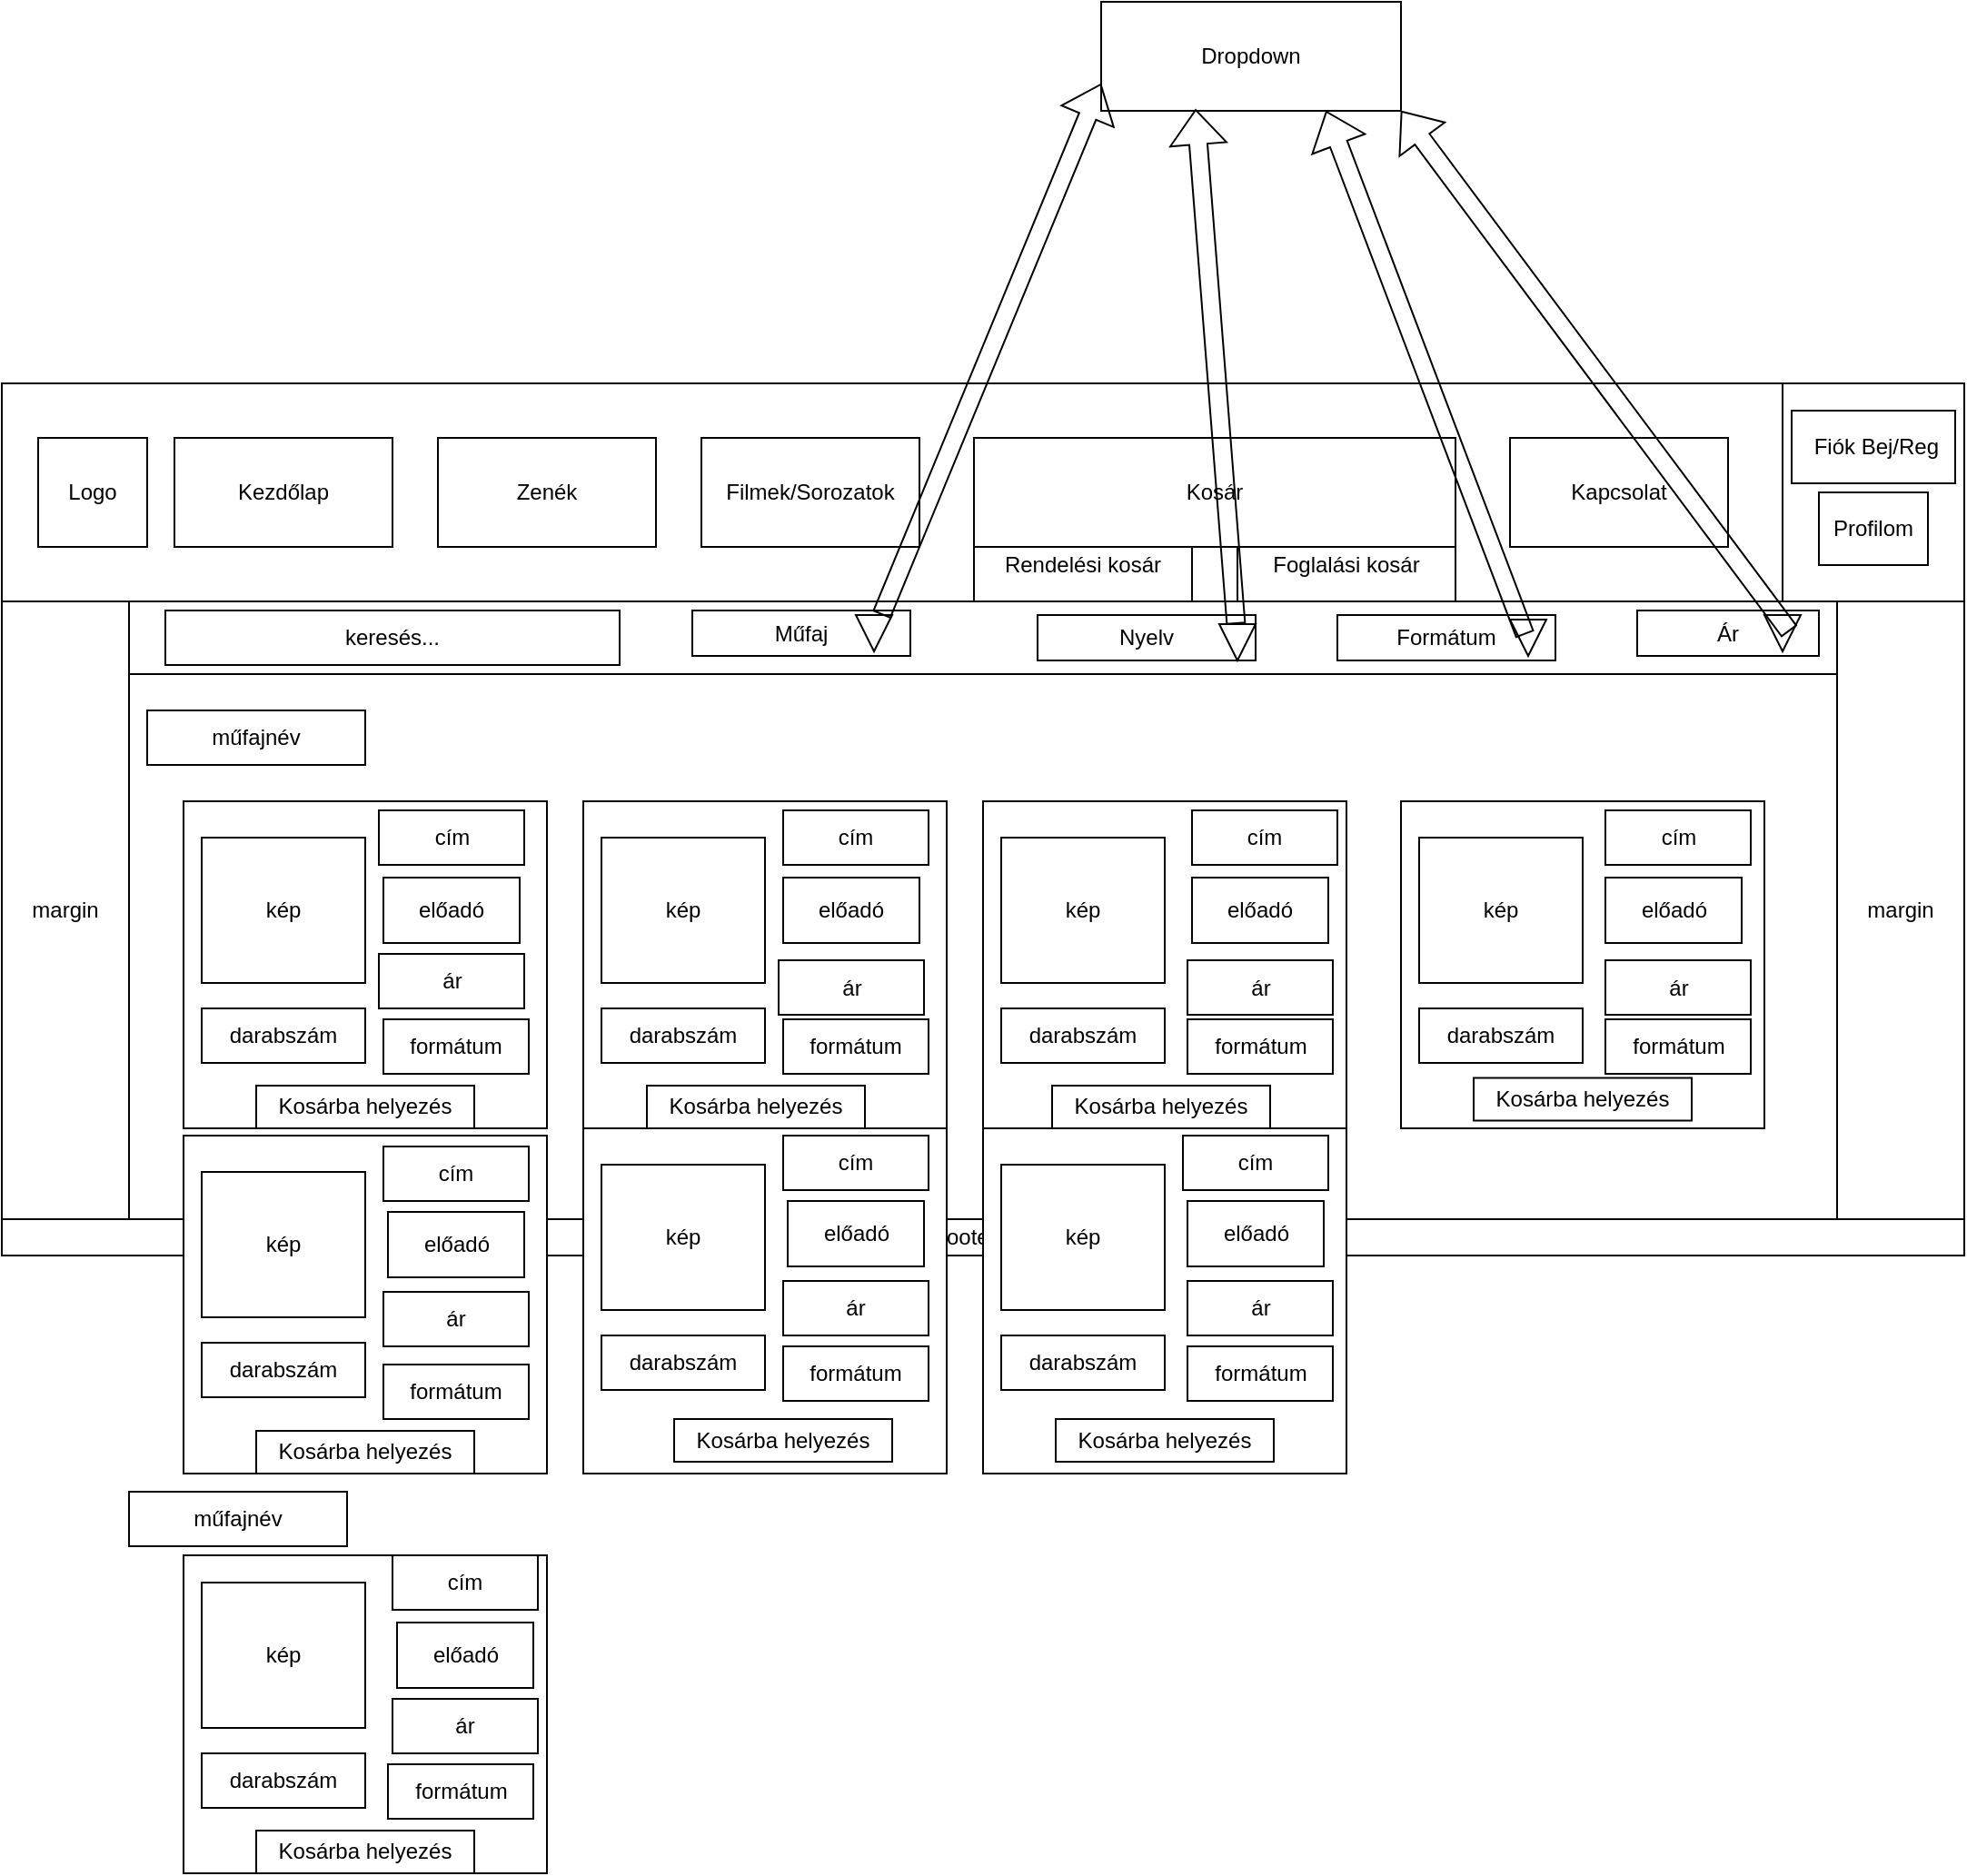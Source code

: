 <mxfile version="26.2.9">
  <diagram name="1 oldal" id="YZfehszIa1fUYbXZiV1h">
    <mxGraphModel dx="1553" dy="1252" grid="1" gridSize="10" guides="1" tooltips="1" connect="1" arrows="1" fold="1" page="1" pageScale="1" pageWidth="827" pageHeight="1169" math="0" shadow="0">
      <root>
        <mxCell id="0" />
        <mxCell id="1" parent="0" />
        <mxCell id="GijJ9ujRoAqk-Taby9C6-1" value="Dropdown" style="rounded=0;whiteSpace=wrap;html=1;" vertex="1" parent="1">
          <mxGeometry x="1655" y="270" width="165" height="60" as="geometry" />
        </mxCell>
        <mxCell id="GijJ9ujRoAqk-Taby9C6-2" value="" style="rounded=0;whiteSpace=wrap;html=1;" vertex="1" parent="1">
          <mxGeometry x="1050" y="480" width="1080" height="480" as="geometry" />
        </mxCell>
        <mxCell id="GijJ9ujRoAqk-Taby9C6-3" value="" style="rounded=0;whiteSpace=wrap;html=1;" vertex="1" parent="1">
          <mxGeometry x="1050" y="480" width="1080" height="120" as="geometry" />
        </mxCell>
        <mxCell id="GijJ9ujRoAqk-Taby9C6-4" style="edgeStyle=orthogonalEdgeStyle;rounded=0;orthogonalLoop=1;jettySize=auto;html=1;exitX=0.5;exitY=0;exitDx=0;exitDy=0;" edge="1" parent="1" source="GijJ9ujRoAqk-Taby9C6-5">
          <mxGeometry relative="1" as="geometry">
            <mxPoint x="1590" y="940.0" as="targetPoint" />
          </mxGeometry>
        </mxCell>
        <mxCell id="GijJ9ujRoAqk-Taby9C6-5" value="" style="rounded=0;whiteSpace=wrap;html=1;" vertex="1" parent="1">
          <mxGeometry x="1050" y="940.0" width="1080" height="20" as="geometry" />
        </mxCell>
        <mxCell id="GijJ9ujRoAqk-Taby9C6-6" value="" style="rounded=0;whiteSpace=wrap;html=1;" vertex="1" parent="1">
          <mxGeometry x="2030" y="480" width="100" height="120" as="geometry" />
        </mxCell>
        <mxCell id="GijJ9ujRoAqk-Taby9C6-7" value="" style="rounded=0;whiteSpace=wrap;html=1;" vertex="1" parent="1">
          <mxGeometry x="1190" y="510" width="120" height="60" as="geometry" />
        </mxCell>
        <mxCell id="GijJ9ujRoAqk-Taby9C6-8" value="" style="rounded=0;whiteSpace=wrap;html=1;" vertex="1" parent="1">
          <mxGeometry x="1860" y="510" width="120" height="60" as="geometry" />
        </mxCell>
        <mxCell id="GijJ9ujRoAqk-Taby9C6-9" value="" style="rounded=0;whiteSpace=wrap;html=1;" vertex="1" parent="1">
          <mxGeometry x="1370" y="510" width="120" height="60" as="geometry" />
        </mxCell>
        <mxCell id="GijJ9ujRoAqk-Taby9C6-10" value="" style="rounded=0;whiteSpace=wrap;html=1;" vertex="1" parent="1">
          <mxGeometry x="1700" y="510" width="120" height="60" as="geometry" />
        </mxCell>
        <mxCell id="GijJ9ujRoAqk-Taby9C6-11" value="" style="rounded=0;whiteSpace=wrap;html=1;" vertex="1" parent="1">
          <mxGeometry x="1540" y="510" width="120" height="60" as="geometry" />
        </mxCell>
        <mxCell id="GijJ9ujRoAqk-Taby9C6-12" value="" style="rounded=0;whiteSpace=wrap;html=1;" vertex="1" parent="1">
          <mxGeometry x="2050" y="510" width="60" height="60" as="geometry" />
        </mxCell>
        <mxCell id="GijJ9ujRoAqk-Taby9C6-13" value="" style="rounded=0;whiteSpace=wrap;html=1;" vertex="1" parent="1">
          <mxGeometry x="1120" y="600" width="940" height="340" as="geometry" />
        </mxCell>
        <mxCell id="GijJ9ujRoAqk-Taby9C6-14" value="Kezdőlap" style="text;html=1;align=center;verticalAlign=middle;whiteSpace=wrap;rounded=0;" vertex="1" parent="1">
          <mxGeometry x="1190" y="510" width="120" height="60" as="geometry" />
        </mxCell>
        <mxCell id="GijJ9ujRoAqk-Taby9C6-15" value="" style="rounded=0;whiteSpace=wrap;html=1;" vertex="1" parent="1">
          <mxGeometry x="1070" y="510" width="60" height="60" as="geometry" />
        </mxCell>
        <mxCell id="GijJ9ujRoAqk-Taby9C6-16" value="&lt;div&gt;Logo&lt;/div&gt;" style="text;html=1;align=center;verticalAlign=middle;whiteSpace=wrap;rounded=0;" vertex="1" parent="1">
          <mxGeometry x="1070" y="510" width="60" height="60" as="geometry" />
        </mxCell>
        <mxCell id="GijJ9ujRoAqk-Taby9C6-17" value="Étel &amp;amp; Ital" style="text;html=1;align=center;verticalAlign=middle;whiteSpace=wrap;rounded=0;" vertex="1" parent="1">
          <mxGeometry x="1370" y="510" width="120" height="60" as="geometry" />
        </mxCell>
        <mxCell id="GijJ9ujRoAqk-Taby9C6-18" value="Társasok" style="text;html=1;align=center;verticalAlign=middle;whiteSpace=wrap;rounded=0;" vertex="1" parent="1">
          <mxGeometry x="1540" y="510" width="120" height="60" as="geometry" />
        </mxCell>
        <mxCell id="GijJ9ujRoAqk-Taby9C6-19" value="Foglalás" style="text;html=1;align=center;verticalAlign=middle;whiteSpace=wrap;rounded=0;" vertex="1" parent="1">
          <mxGeometry x="1700" y="510" width="120" height="60" as="geometry" />
        </mxCell>
        <mxCell id="GijJ9ujRoAqk-Taby9C6-20" value="Kapcsolat" style="text;html=1;align=center;verticalAlign=middle;whiteSpace=wrap;rounded=0;" vertex="1" parent="1">
          <mxGeometry x="1860" y="510" width="120" height="60" as="geometry" />
        </mxCell>
        <mxCell id="GijJ9ujRoAqk-Taby9C6-21" value="Profilom" style="text;html=1;align=center;verticalAlign=middle;whiteSpace=wrap;rounded=0;" vertex="1" parent="1">
          <mxGeometry x="2050" y="510" width="60" height="60" as="geometry" />
        </mxCell>
        <mxCell id="GijJ9ujRoAqk-Taby9C6-22" value="Footer (C)" style="text;html=1;align=center;verticalAlign=middle;whiteSpace=wrap;rounded=0;" vertex="1" parent="1">
          <mxGeometry x="1050" y="940.0" width="1080" height="20" as="geometry" />
        </mxCell>
        <mxCell id="GijJ9ujRoAqk-Taby9C6-23" value="margin" style="text;html=1;align=center;verticalAlign=middle;whiteSpace=wrap;rounded=0;" vertex="1" parent="1">
          <mxGeometry x="1050" y="600" width="70" height="340" as="geometry" />
        </mxCell>
        <mxCell id="GijJ9ujRoAqk-Taby9C6-24" value="margin" style="text;html=1;align=center;verticalAlign=middle;whiteSpace=wrap;rounded=0;" vertex="1" parent="1">
          <mxGeometry x="2060" y="600" width="70" height="340" as="geometry" />
        </mxCell>
        <mxCell id="GijJ9ujRoAqk-Taby9C6-25" value="" style="rounded=0;whiteSpace=wrap;html=1;" vertex="1" parent="1">
          <mxGeometry x="1320" y="600" width="530" height="340" as="geometry" />
        </mxCell>
        <mxCell id="GijJ9ujRoAqk-Taby9C6-26" value="Módosítások mentése" style="rounded=0;whiteSpace=wrap;html=1;" vertex="1" parent="1">
          <mxGeometry x="1525" y="854.0" width="120" height="40" as="geometry" />
        </mxCell>
        <mxCell id="GijJ9ujRoAqk-Taby9C6-27" value="Nyelv" style="rounded=0;whiteSpace=wrap;html=1;" vertex="1" parent="1">
          <mxGeometry x="1420" y="710.0" width="120" height="40" as="geometry" />
        </mxCell>
        <mxCell id="GijJ9ujRoAqk-Taby9C6-28" value="Beállítások" style="rounded=0;whiteSpace=wrap;html=1;" vertex="1" parent="1">
          <mxGeometry x="1390" y="630" width="400" height="40" as="geometry" />
        </mxCell>
        <mxCell id="GijJ9ujRoAqk-Taby9C6-29" value="X" style="rounded=0;whiteSpace=wrap;html=1;" vertex="1" parent="1">
          <mxGeometry x="1810" y="610" width="30" height="30" as="geometry" />
        </mxCell>
        <mxCell id="GijJ9ujRoAqk-Taby9C6-30" value="Sötét Mód" style="rounded=0;whiteSpace=wrap;html=1;" vertex="1" parent="1">
          <mxGeometry x="1630" y="710.0" width="120" height="40" as="geometry" />
        </mxCell>
        <mxCell id="GijJ9ujRoAqk-Taby9C6-31" style="edgeStyle=orthogonalEdgeStyle;rounded=0;orthogonalLoop=1;jettySize=auto;html=1;exitX=0.5;exitY=1;exitDx=0;exitDy=0;" edge="1" parent="1" source="GijJ9ujRoAqk-Taby9C6-27" target="GijJ9ujRoAqk-Taby9C6-27">
          <mxGeometry relative="1" as="geometry" />
        </mxCell>
        <mxCell id="GijJ9ujRoAqk-Taby9C6-32" value="" style="rounded=0;whiteSpace=wrap;html=1;" vertex="1" parent="1">
          <mxGeometry x="1050" y="480" width="1080" height="480" as="geometry" />
        </mxCell>
        <mxCell id="GijJ9ujRoAqk-Taby9C6-33" value="" style="rounded=0;whiteSpace=wrap;html=1;" vertex="1" parent="1">
          <mxGeometry x="1050" y="480" width="1080" height="120" as="geometry" />
        </mxCell>
        <mxCell id="GijJ9ujRoAqk-Taby9C6-34" style="edgeStyle=orthogonalEdgeStyle;rounded=0;orthogonalLoop=1;jettySize=auto;html=1;exitX=0.5;exitY=0;exitDx=0;exitDy=0;" edge="1" parent="1" source="GijJ9ujRoAqk-Taby9C6-35">
          <mxGeometry relative="1" as="geometry">
            <mxPoint x="1590" y="940.0" as="targetPoint" />
          </mxGeometry>
        </mxCell>
        <mxCell id="GijJ9ujRoAqk-Taby9C6-35" value="" style="rounded=0;whiteSpace=wrap;html=1;" vertex="1" parent="1">
          <mxGeometry x="1050" y="940.0" width="1080" height="20" as="geometry" />
        </mxCell>
        <mxCell id="GijJ9ujRoAqk-Taby9C6-36" value="" style="rounded=0;whiteSpace=wrap;html=1;" vertex="1" parent="1">
          <mxGeometry x="2030" y="480" width="100" height="120" as="geometry" />
        </mxCell>
        <mxCell id="GijJ9ujRoAqk-Taby9C6-37" value="" style="rounded=0;whiteSpace=wrap;html=1;" vertex="1" parent="1">
          <mxGeometry x="1120" y="600" width="940" height="340" as="geometry" />
        </mxCell>
        <mxCell id="GijJ9ujRoAqk-Taby9C6-38" value="" style="rounded=0;whiteSpace=wrap;html=1;" vertex="1" parent="1">
          <mxGeometry x="1070" y="510" width="60" height="60" as="geometry" />
        </mxCell>
        <mxCell id="GijJ9ujRoAqk-Taby9C6-39" value="&lt;div&gt;Logo&lt;/div&gt;" style="text;html=1;align=center;verticalAlign=middle;whiteSpace=wrap;rounded=0;" vertex="1" parent="1">
          <mxGeometry x="1070" y="510" width="60" height="60" as="geometry" />
        </mxCell>
        <mxCell id="GijJ9ujRoAqk-Taby9C6-40" value="Footer (C)" style="text;html=1;align=center;verticalAlign=middle;whiteSpace=wrap;rounded=0;" vertex="1" parent="1">
          <mxGeometry x="1050" y="940.0" width="1080" height="20" as="geometry" />
        </mxCell>
        <mxCell id="GijJ9ujRoAqk-Taby9C6-41" value="margin" style="text;html=1;align=center;verticalAlign=middle;whiteSpace=wrap;rounded=0;" vertex="1" parent="1">
          <mxGeometry x="1050" y="600" width="70" height="340" as="geometry" />
        </mxCell>
        <mxCell id="GijJ9ujRoAqk-Taby9C6-42" value="margin" style="text;html=1;align=center;verticalAlign=middle;whiteSpace=wrap;rounded=0;" vertex="1" parent="1">
          <mxGeometry x="2060" y="600" width="70" height="340" as="geometry" />
        </mxCell>
        <mxCell id="GijJ9ujRoAqk-Taby9C6-43" value="" style="rounded=0;whiteSpace=wrap;html=1;" vertex="1" parent="1">
          <mxGeometry x="1120" y="600" width="940" height="40" as="geometry" />
        </mxCell>
        <mxCell id="GijJ9ujRoAqk-Taby9C6-44" value="keresés..." style="rounded=0;whiteSpace=wrap;html=1;" vertex="1" parent="1">
          <mxGeometry x="1140" y="605" width="250" height="30" as="geometry" />
        </mxCell>
        <mxCell id="GijJ9ujRoAqk-Taby9C6-45" value="műfajnév" style="rounded=0;whiteSpace=wrap;html=1;" vertex="1" parent="1">
          <mxGeometry x="1130" y="660.0" width="120" height="30" as="geometry" />
        </mxCell>
        <mxCell id="GijJ9ujRoAqk-Taby9C6-46" value="" style="rounded=0;whiteSpace=wrap;html=1;" vertex="1" parent="1">
          <mxGeometry x="1150" y="710" width="200" height="180" as="geometry" />
        </mxCell>
        <mxCell id="GijJ9ujRoAqk-Taby9C6-47" value="kép" style="rounded=0;whiteSpace=wrap;html=1;" vertex="1" parent="1">
          <mxGeometry x="1160" y="730.0" width="90" height="80" as="geometry" />
        </mxCell>
        <mxCell id="GijJ9ujRoAqk-Taby9C6-48" value="cím" style="rounded=0;whiteSpace=wrap;html=1;" vertex="1" parent="1">
          <mxGeometry x="1257.5" y="715.0" width="80" height="30" as="geometry" />
        </mxCell>
        <mxCell id="GijJ9ujRoAqk-Taby9C6-49" value="ár" style="rounded=0;whiteSpace=wrap;html=1;" vertex="1" parent="1">
          <mxGeometry x="1257.5" y="794.0" width="80" height="30" as="geometry" />
        </mxCell>
        <mxCell id="GijJ9ujRoAqk-Taby9C6-50" value="" style="rounded=0;whiteSpace=wrap;html=1;" vertex="1" parent="1">
          <mxGeometry x="1370" y="710" width="200" height="180" as="geometry" />
        </mxCell>
        <mxCell id="GijJ9ujRoAqk-Taby9C6-51" value="kép" style="rounded=0;whiteSpace=wrap;html=1;" vertex="1" parent="1">
          <mxGeometry x="1380" y="730.0" width="90" height="80" as="geometry" />
        </mxCell>
        <mxCell id="GijJ9ujRoAqk-Taby9C6-52" value="ár" style="rounded=0;whiteSpace=wrap;html=1;" vertex="1" parent="1">
          <mxGeometry x="1477.5" y="797.5" width="80" height="30" as="geometry" />
        </mxCell>
        <mxCell id="GijJ9ujRoAqk-Taby9C6-53" value="" style="rounded=0;whiteSpace=wrap;html=1;" vertex="1" parent="1">
          <mxGeometry x="1590" y="710" width="200" height="180" as="geometry" />
        </mxCell>
        <mxCell id="GijJ9ujRoAqk-Taby9C6-54" value="kép" style="rounded=0;whiteSpace=wrap;html=1;" vertex="1" parent="1">
          <mxGeometry x="1600" y="730.0" width="90" height="80" as="geometry" />
        </mxCell>
        <mxCell id="GijJ9ujRoAqk-Taby9C6-55" value="ár" style="rounded=0;whiteSpace=wrap;html=1;" vertex="1" parent="1">
          <mxGeometry x="1702.5" y="797.5" width="80" height="30" as="geometry" />
        </mxCell>
        <mxCell id="GijJ9ujRoAqk-Taby9C6-56" value="" style="rounded=0;whiteSpace=wrap;html=1;" vertex="1" parent="1">
          <mxGeometry x="1820" y="710" width="200" height="180" as="geometry" />
        </mxCell>
        <mxCell id="GijJ9ujRoAqk-Taby9C6-57" value="kép" style="rounded=0;whiteSpace=wrap;html=1;" vertex="1" parent="1">
          <mxGeometry x="1830" y="730.0" width="90" height="80" as="geometry" />
        </mxCell>
        <mxCell id="GijJ9ujRoAqk-Taby9C6-58" value="ár" style="rounded=0;whiteSpace=wrap;html=1;" vertex="1" parent="1">
          <mxGeometry x="1932.5" y="797.5" width="80" height="30" as="geometry" />
        </mxCell>
        <mxCell id="GijJ9ujRoAqk-Taby9C6-59" value="" style="rounded=0;whiteSpace=wrap;html=1;" vertex="1" parent="1">
          <mxGeometry x="1150" y="894" width="200" height="186" as="geometry" />
        </mxCell>
        <mxCell id="GijJ9ujRoAqk-Taby9C6-60" value="kép" style="rounded=0;whiteSpace=wrap;html=1;" vertex="1" parent="1">
          <mxGeometry x="1160" y="914.0" width="90" height="80" as="geometry" />
        </mxCell>
        <mxCell id="GijJ9ujRoAqk-Taby9C6-61" value="ár" style="rounded=0;whiteSpace=wrap;html=1;" vertex="1" parent="1">
          <mxGeometry x="1260" y="980.0" width="80" height="30" as="geometry" />
        </mxCell>
        <mxCell id="GijJ9ujRoAqk-Taby9C6-62" value="" style="rounded=0;whiteSpace=wrap;html=1;" vertex="1" parent="1">
          <mxGeometry x="1590" y="890" width="200" height="190" as="geometry" />
        </mxCell>
        <mxCell id="GijJ9ujRoAqk-Taby9C6-63" value="kép" style="rounded=0;whiteSpace=wrap;html=1;" vertex="1" parent="1">
          <mxGeometry x="1600" y="910.0" width="90" height="80" as="geometry" />
        </mxCell>
        <mxCell id="GijJ9ujRoAqk-Taby9C6-64" value="ár" style="rounded=0;whiteSpace=wrap;html=1;" vertex="1" parent="1">
          <mxGeometry x="1702.5" y="974.0" width="80" height="30" as="geometry" />
        </mxCell>
        <mxCell id="GijJ9ujRoAqk-Taby9C6-65" value="" style="rounded=0;whiteSpace=wrap;html=1;" vertex="1" parent="1">
          <mxGeometry x="1370" y="890" width="200" height="190" as="geometry" />
        </mxCell>
        <mxCell id="GijJ9ujRoAqk-Taby9C6-66" value="kép" style="rounded=0;whiteSpace=wrap;html=1;" vertex="1" parent="1">
          <mxGeometry x="1380" y="910.0" width="90" height="80" as="geometry" />
        </mxCell>
        <mxCell id="GijJ9ujRoAqk-Taby9C6-67" value="ár" style="rounded=0;whiteSpace=wrap;html=1;" vertex="1" parent="1">
          <mxGeometry x="1480" y="974.0" width="80" height="30" as="geometry" />
        </mxCell>
        <mxCell id="GijJ9ujRoAqk-Taby9C6-68" value="műfajnév" style="rounded=0;whiteSpace=wrap;html=1;" vertex="1" parent="1">
          <mxGeometry x="1120" y="1090.0" width="120" height="30" as="geometry" />
        </mxCell>
        <mxCell id="GijJ9ujRoAqk-Taby9C6-69" value="" style="rounded=0;whiteSpace=wrap;html=1;" vertex="1" parent="1">
          <mxGeometry x="1150" y="1125" width="200" height="175" as="geometry" />
        </mxCell>
        <mxCell id="GijJ9ujRoAqk-Taby9C6-70" value="kép" style="rounded=0;whiteSpace=wrap;html=1;" vertex="1" parent="1">
          <mxGeometry x="1160" y="1140.0" width="90" height="80" as="geometry" />
        </mxCell>
        <mxCell id="GijJ9ujRoAqk-Taby9C6-71" value="ár" style="rounded=0;whiteSpace=wrap;html=1;" vertex="1" parent="1">
          <mxGeometry x="1265" y="1204" width="80" height="30" as="geometry" />
        </mxCell>
        <mxCell id="GijJ9ujRoAqk-Taby9C6-72" value="&amp;nbsp;Fiók Bej/Reg" style="rounded=0;whiteSpace=wrap;html=1;" vertex="1" parent="1">
          <mxGeometry x="2035" y="495" width="90" height="40" as="geometry" />
        </mxCell>
        <mxCell id="GijJ9ujRoAqk-Taby9C6-73" value="Profilom" style="rounded=0;whiteSpace=wrap;html=1;" vertex="1" parent="1">
          <mxGeometry x="2050" y="540" width="60" height="40" as="geometry" />
        </mxCell>
        <mxCell id="GijJ9ujRoAqk-Taby9C6-74" value="Kezdőlap" style="rounded=0;whiteSpace=wrap;html=1;" vertex="1" parent="1">
          <mxGeometry x="1145" y="510" width="120" height="60" as="geometry" />
        </mxCell>
        <mxCell id="GijJ9ujRoAqk-Taby9C6-75" value="Zenék" style="rounded=0;whiteSpace=wrap;html=1;" vertex="1" parent="1">
          <mxGeometry x="1290" y="510" width="120" height="60" as="geometry" />
        </mxCell>
        <mxCell id="GijJ9ujRoAqk-Taby9C6-76" value="Filmek/Sorozatok" style="rounded=0;whiteSpace=wrap;html=1;" vertex="1" parent="1">
          <mxGeometry x="1435" y="510" width="120" height="60" as="geometry" />
        </mxCell>
        <mxCell id="GijJ9ujRoAqk-Taby9C6-77" value="Rendelési kosár" style="rounded=0;whiteSpace=wrap;html=1;" vertex="1" parent="1">
          <mxGeometry x="1585" y="560" width="120" height="40" as="geometry" />
        </mxCell>
        <mxCell id="GijJ9ujRoAqk-Taby9C6-78" value="Foglalási kosár" style="rounded=0;whiteSpace=wrap;html=1;" vertex="1" parent="1">
          <mxGeometry x="1730" y="560" width="120" height="40" as="geometry" />
        </mxCell>
        <mxCell id="GijJ9ujRoAqk-Taby9C6-79" value="Kapcsolat" style="rounded=0;whiteSpace=wrap;html=1;" vertex="1" parent="1">
          <mxGeometry x="1880" y="510" width="120" height="60" as="geometry" />
        </mxCell>
        <mxCell id="GijJ9ujRoAqk-Taby9C6-80" value="cím" style="rounded=0;whiteSpace=wrap;html=1;" vertex="1" parent="1">
          <mxGeometry x="1480" y="715.0" width="80" height="30" as="geometry" />
        </mxCell>
        <mxCell id="GijJ9ujRoAqk-Taby9C6-81" value="cím" style="rounded=0;whiteSpace=wrap;html=1;" vertex="1" parent="1">
          <mxGeometry x="1705" y="715.0" width="80" height="30" as="geometry" />
        </mxCell>
        <mxCell id="GijJ9ujRoAqk-Taby9C6-82" value="cím" style="rounded=0;whiteSpace=wrap;html=1;" vertex="1" parent="1">
          <mxGeometry x="1932.5" y="715.0" width="80" height="30" as="geometry" />
        </mxCell>
        <mxCell id="GijJ9ujRoAqk-Taby9C6-83" value="cím" style="rounded=0;whiteSpace=wrap;html=1;" vertex="1" parent="1">
          <mxGeometry x="1260" y="900.0" width="80" height="30" as="geometry" />
        </mxCell>
        <mxCell id="GijJ9ujRoAqk-Taby9C6-84" value="cím" style="rounded=0;whiteSpace=wrap;html=1;" vertex="1" parent="1">
          <mxGeometry x="1480" y="894.0" width="80" height="30" as="geometry" />
        </mxCell>
        <mxCell id="GijJ9ujRoAqk-Taby9C6-85" value="cím" style="rounded=0;whiteSpace=wrap;html=1;" vertex="1" parent="1">
          <mxGeometry x="1700" y="894.0" width="80" height="30" as="geometry" />
        </mxCell>
        <mxCell id="GijJ9ujRoAqk-Taby9C6-86" value="cím" style="rounded=0;whiteSpace=wrap;html=1;" vertex="1" parent="1">
          <mxGeometry x="1265" y="1125.0" width="80" height="30" as="geometry" />
        </mxCell>
        <mxCell id="GijJ9ujRoAqk-Taby9C6-87" value="előadó" style="rounded=0;whiteSpace=wrap;html=1;" vertex="1" parent="1">
          <mxGeometry x="1480" y="752.0" width="75" height="36" as="geometry" />
        </mxCell>
        <mxCell id="GijJ9ujRoAqk-Taby9C6-88" value="előadó" style="rounded=0;whiteSpace=wrap;html=1;" vertex="1" parent="1">
          <mxGeometry x="1260" y="752.0" width="75" height="36" as="geometry" />
        </mxCell>
        <mxCell id="GijJ9ujRoAqk-Taby9C6-89" value="előadó" style="rounded=0;whiteSpace=wrap;html=1;" vertex="1" parent="1">
          <mxGeometry x="1705" y="752.0" width="75" height="36" as="geometry" />
        </mxCell>
        <mxCell id="GijJ9ujRoAqk-Taby9C6-90" value="előadó" style="rounded=0;whiteSpace=wrap;html=1;" vertex="1" parent="1">
          <mxGeometry x="1932.5" y="752.0" width="75" height="36" as="geometry" />
        </mxCell>
        <mxCell id="GijJ9ujRoAqk-Taby9C6-91" value="előadó" style="rounded=0;whiteSpace=wrap;html=1;" vertex="1" parent="1">
          <mxGeometry x="1262.5" y="936.0" width="75" height="36" as="geometry" />
        </mxCell>
        <mxCell id="GijJ9ujRoAqk-Taby9C6-92" value="előadó" style="rounded=0;whiteSpace=wrap;html=1;" vertex="1" parent="1">
          <mxGeometry x="1482.5" y="930.0" width="75" height="36" as="geometry" />
        </mxCell>
        <mxCell id="GijJ9ujRoAqk-Taby9C6-93" value="előadó" style="rounded=0;whiteSpace=wrap;html=1;" vertex="1" parent="1">
          <mxGeometry x="1702.5" y="930.0" width="75" height="36" as="geometry" />
        </mxCell>
        <mxCell id="GijJ9ujRoAqk-Taby9C6-94" value="előadó" style="rounded=0;whiteSpace=wrap;html=1;" vertex="1" parent="1">
          <mxGeometry x="1267.5" y="1162.0" width="75" height="36" as="geometry" />
        </mxCell>
        <mxCell id="GijJ9ujRoAqk-Taby9C6-95" value="Kosár" style="rounded=0;whiteSpace=wrap;html=1;" vertex="1" parent="1">
          <mxGeometry x="1585" y="510" width="265" height="60" as="geometry" />
        </mxCell>
        <mxCell id="GijJ9ujRoAqk-Taby9C6-96" value="Nyelv" style="rounded=0;whiteSpace=wrap;html=1;" vertex="1" parent="1">
          <mxGeometry x="1620" y="607.5" width="120" height="25" as="geometry" />
        </mxCell>
        <mxCell id="GijJ9ujRoAqk-Taby9C6-97" value="Műfaj" style="rounded=0;whiteSpace=wrap;html=1;" vertex="1" parent="1">
          <mxGeometry x="1430" y="605" width="120" height="25" as="geometry" />
        </mxCell>
        <mxCell id="GijJ9ujRoAqk-Taby9C6-99" value="Ár" style="rounded=0;whiteSpace=wrap;html=1;" vertex="1" parent="1">
          <mxGeometry x="1950" y="605" width="100" height="25" as="geometry" />
        </mxCell>
        <mxCell id="GijJ9ujRoAqk-Taby9C6-100" value="Formátum" style="rounded=0;whiteSpace=wrap;html=1;" vertex="1" parent="1">
          <mxGeometry x="1785" y="607.5" width="120" height="25" as="geometry" />
        </mxCell>
        <mxCell id="GijJ9ujRoAqk-Taby9C6-101" value="darabszám" style="rounded=0;whiteSpace=wrap;html=1;" vertex="1" parent="1">
          <mxGeometry x="1160" y="824" width="90" height="30" as="geometry" />
        </mxCell>
        <mxCell id="GijJ9ujRoAqk-Taby9C6-102" value="darabszám" style="rounded=0;whiteSpace=wrap;html=1;" vertex="1" parent="1">
          <mxGeometry x="1380" y="824" width="90" height="30" as="geometry" />
        </mxCell>
        <mxCell id="GijJ9ujRoAqk-Taby9C6-103" value="darabszám" style="rounded=0;whiteSpace=wrap;html=1;" vertex="1" parent="1">
          <mxGeometry x="1600" y="824" width="90" height="30" as="geometry" />
        </mxCell>
        <mxCell id="GijJ9ujRoAqk-Taby9C6-104" value="darabszám" style="rounded=0;whiteSpace=wrap;html=1;" vertex="1" parent="1">
          <mxGeometry x="1830" y="824" width="90" height="30" as="geometry" />
        </mxCell>
        <mxCell id="GijJ9ujRoAqk-Taby9C6-105" value="darabszám" style="rounded=0;whiteSpace=wrap;html=1;" vertex="1" parent="1">
          <mxGeometry x="1160" y="1008" width="90" height="30" as="geometry" />
        </mxCell>
        <mxCell id="GijJ9ujRoAqk-Taby9C6-106" value="darabszám" style="rounded=0;whiteSpace=wrap;html=1;" vertex="1" parent="1">
          <mxGeometry x="1380" y="1004" width="90" height="30" as="geometry" />
        </mxCell>
        <mxCell id="GijJ9ujRoAqk-Taby9C6-107" value="darabszám" style="rounded=0;whiteSpace=wrap;html=1;" vertex="1" parent="1">
          <mxGeometry x="1600" y="1004" width="90" height="30" as="geometry" />
        </mxCell>
        <mxCell id="GijJ9ujRoAqk-Taby9C6-108" value="darabszám" style="rounded=0;whiteSpace=wrap;html=1;" vertex="1" parent="1">
          <mxGeometry x="1160" y="1234" width="90" height="30" as="geometry" />
        </mxCell>
        <mxCell id="GijJ9ujRoAqk-Taby9C6-109" value="formátum" style="rounded=0;whiteSpace=wrap;html=1;" vertex="1" parent="1">
          <mxGeometry x="1260" y="830" width="80" height="30" as="geometry" />
        </mxCell>
        <mxCell id="GijJ9ujRoAqk-Taby9C6-110" value="formátum" style="rounded=0;whiteSpace=wrap;html=1;" vertex="1" parent="1">
          <mxGeometry x="1480" y="830" width="80" height="30" as="geometry" />
        </mxCell>
        <mxCell id="GijJ9ujRoAqk-Taby9C6-111" value="formátum" style="rounded=0;whiteSpace=wrap;html=1;" vertex="1" parent="1">
          <mxGeometry x="1702.5" y="830" width="80" height="30" as="geometry" />
        </mxCell>
        <mxCell id="GijJ9ujRoAqk-Taby9C6-112" value="formátum" style="rounded=0;whiteSpace=wrap;html=1;" vertex="1" parent="1">
          <mxGeometry x="1932.5" y="830" width="80" height="30" as="geometry" />
        </mxCell>
        <mxCell id="GijJ9ujRoAqk-Taby9C6-113" value="formátum" style="rounded=0;whiteSpace=wrap;html=1;" vertex="1" parent="1">
          <mxGeometry x="1260" y="1020" width="80" height="30" as="geometry" />
        </mxCell>
        <mxCell id="GijJ9ujRoAqk-Taby9C6-114" value="formátum" style="rounded=0;whiteSpace=wrap;html=1;" vertex="1" parent="1">
          <mxGeometry x="1480" y="1010" width="80" height="30" as="geometry" />
        </mxCell>
        <mxCell id="GijJ9ujRoAqk-Taby9C6-115" value="formátum" style="rounded=0;whiteSpace=wrap;html=1;" vertex="1" parent="1">
          <mxGeometry x="1702.5" y="1010" width="80" height="30" as="geometry" />
        </mxCell>
        <mxCell id="GijJ9ujRoAqk-Taby9C6-116" value="formátum" style="rounded=0;whiteSpace=wrap;html=1;" vertex="1" parent="1">
          <mxGeometry x="1262.5" y="1240" width="80" height="30" as="geometry" />
        </mxCell>
        <mxCell id="GijJ9ujRoAqk-Taby9C6-117" value="" style="html=1;shadow=0;dashed=0;align=center;verticalAlign=middle;shape=mxgraph.arrows2.arrow;dy=0.6;dx=40;direction=south;notch=0;" vertex="1" parent="1">
          <mxGeometry x="1720" y="612.5" width="20" height="20" as="geometry" />
        </mxCell>
        <mxCell id="GijJ9ujRoAqk-Taby9C6-118" value="" style="shape=flexArrow;endArrow=classic;html=1;rounded=0;entryX=0.315;entryY=0.983;entryDx=0;entryDy=0;entryPerimeter=0;" edge="1" parent="1" source="GijJ9ujRoAqk-Taby9C6-117" target="GijJ9ujRoAqk-Taby9C6-1">
          <mxGeometry width="50" height="50" relative="1" as="geometry">
            <mxPoint x="305.5" y="779" as="sourcePoint" />
            <mxPoint x="1140" y="380" as="targetPoint" />
          </mxGeometry>
        </mxCell>
        <mxCell id="GijJ9ujRoAqk-Taby9C6-119" value="" style="html=1;shadow=0;dashed=0;align=center;verticalAlign=middle;shape=mxgraph.arrows2.arrow;dy=0.6;dx=40;direction=south;notch=0;" vertex="1" parent="1">
          <mxGeometry x="1520" y="607.5" width="20" height="20" as="geometry" />
        </mxCell>
        <mxCell id="GijJ9ujRoAqk-Taby9C6-121" value="" style="html=1;shadow=0;dashed=0;align=center;verticalAlign=middle;shape=mxgraph.arrows2.arrow;dy=0.6;dx=40;direction=south;notch=0;" vertex="1" parent="1">
          <mxGeometry x="1880" y="610" width="20" height="20" as="geometry" />
        </mxCell>
        <mxCell id="GijJ9ujRoAqk-Taby9C6-122" value="" style="html=1;shadow=0;dashed=0;align=center;verticalAlign=middle;shape=mxgraph.arrows2.arrow;dy=0.6;dx=40;direction=south;notch=0;" vertex="1" parent="1">
          <mxGeometry x="2020" y="607.5" width="20" height="20" as="geometry" />
        </mxCell>
        <mxCell id="GijJ9ujRoAqk-Taby9C6-123" value="" style="shape=flexArrow;endArrow=classic;html=1;rounded=0;entryX=0;entryY=0.75;entryDx=0;entryDy=0;" edge="1" parent="1" source="GijJ9ujRoAqk-Taby9C6-119" target="GijJ9ujRoAqk-Taby9C6-1">
          <mxGeometry width="50" height="50" relative="1" as="geometry">
            <mxPoint x="1531" y="618" as="sourcePoint" />
            <mxPoint x="1688" y="342" as="targetPoint" />
          </mxGeometry>
        </mxCell>
        <mxCell id="GijJ9ujRoAqk-Taby9C6-125" value="" style="shape=flexArrow;endArrow=classic;html=1;rounded=0;entryX=0.75;entryY=1;entryDx=0;entryDy=0;exitX=0.415;exitY=0.588;exitDx=0;exitDy=0;exitPerimeter=0;" edge="1" parent="1" source="GijJ9ujRoAqk-Taby9C6-121" target="GijJ9ujRoAqk-Taby9C6-1">
          <mxGeometry width="50" height="50" relative="1" as="geometry">
            <mxPoint x="1551" y="638" as="sourcePoint" />
            <mxPoint x="1708" y="362" as="targetPoint" />
          </mxGeometry>
        </mxCell>
        <mxCell id="GijJ9ujRoAqk-Taby9C6-126" value="" style="shape=flexArrow;endArrow=classic;html=1;rounded=0;entryX=1;entryY=1;entryDx=0;entryDy=0;exitX=0.453;exitY=0.311;exitDx=0;exitDy=0;exitPerimeter=0;" edge="1" parent="1" source="GijJ9ujRoAqk-Taby9C6-122" target="GijJ9ujRoAqk-Taby9C6-1">
          <mxGeometry width="50" height="50" relative="1" as="geometry">
            <mxPoint x="1561" y="648" as="sourcePoint" />
            <mxPoint x="1718" y="372" as="targetPoint" />
          </mxGeometry>
        </mxCell>
        <mxCell id="GijJ9ujRoAqk-Taby9C6-127" value="Kosárba helyezés" style="rounded=0;whiteSpace=wrap;html=1;" vertex="1" parent="1">
          <mxGeometry x="1190" y="866.5" width="120" height="23.5" as="geometry" />
        </mxCell>
        <mxCell id="GijJ9ujRoAqk-Taby9C6-128" value="Kosárba helyezés" style="rounded=0;whiteSpace=wrap;html=1;" vertex="1" parent="1">
          <mxGeometry x="1405" y="866.5" width="120" height="23.5" as="geometry" />
        </mxCell>
        <mxCell id="GijJ9ujRoAqk-Taby9C6-129" value="Kosárba helyezés" style="rounded=0;whiteSpace=wrap;html=1;" vertex="1" parent="1">
          <mxGeometry x="1628" y="866.5" width="120" height="23.5" as="geometry" />
        </mxCell>
        <mxCell id="GijJ9ujRoAqk-Taby9C6-130" value="Kosárba helyezés" style="rounded=0;whiteSpace=wrap;html=1;" vertex="1" parent="1">
          <mxGeometry x="1860" y="862.25" width="120" height="23.5" as="geometry" />
        </mxCell>
        <mxCell id="GijJ9ujRoAqk-Taby9C6-131" value="Kosárba helyezés" style="rounded=0;whiteSpace=wrap;html=1;" vertex="1" parent="1">
          <mxGeometry x="1190" y="1056.5" width="120" height="23.5" as="geometry" />
        </mxCell>
        <mxCell id="GijJ9ujRoAqk-Taby9C6-132" value="Kosárba helyezés" style="rounded=0;whiteSpace=wrap;html=1;" vertex="1" parent="1">
          <mxGeometry x="1420" y="1050" width="120" height="23.5" as="geometry" />
        </mxCell>
        <mxCell id="GijJ9ujRoAqk-Taby9C6-133" value="Kosárba helyezés" style="rounded=0;whiteSpace=wrap;html=1;" vertex="1" parent="1">
          <mxGeometry x="1630" y="1050" width="120" height="23.5" as="geometry" />
        </mxCell>
        <mxCell id="GijJ9ujRoAqk-Taby9C6-134" value="Kosárba helyezés" style="rounded=0;whiteSpace=wrap;html=1;" vertex="1" parent="1">
          <mxGeometry x="1190" y="1276.5" width="120" height="23.5" as="geometry" />
        </mxCell>
      </root>
    </mxGraphModel>
  </diagram>
</mxfile>
